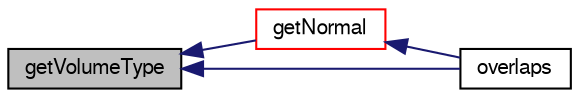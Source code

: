 digraph "getVolumeType"
{
  bgcolor="transparent";
  edge [fontname="FreeSans",fontsize="10",labelfontname="FreeSans",labelfontsize="10"];
  node [fontname="FreeSans",fontsize="10",shape=record];
  rankdir="LR";
  Node640 [label="getVolumeType",height=0.2,width=0.4,color="black", fillcolor="grey75", style="filled", fontcolor="black"];
  Node640 -> Node641 [dir="back",color="midnightblue",fontsize="10",style="solid",fontname="FreeSans"];
  Node641 [label="getNormal",height=0.2,width=0.4,color="red",URL="$a25210.html#aa9abdb9ffe5f3cb1c2992ccb3bcc9e48",tooltip="From a set of points and indices get the normal. "];
  Node641 -> Node645 [dir="back",color="midnightblue",fontsize="10",style="solid",fontname="FreeSans"];
  Node645 [label="overlaps",height=0.2,width=0.4,color="black",URL="$a25210.html#a08f2ea4b6bed9e040b0e13009dfcc7b3",tooltip="Does any part of the surface overlap the supplied bound box? "];
  Node640 -> Node645 [dir="back",color="midnightblue",fontsize="10",style="solid",fontname="FreeSans"];
}
